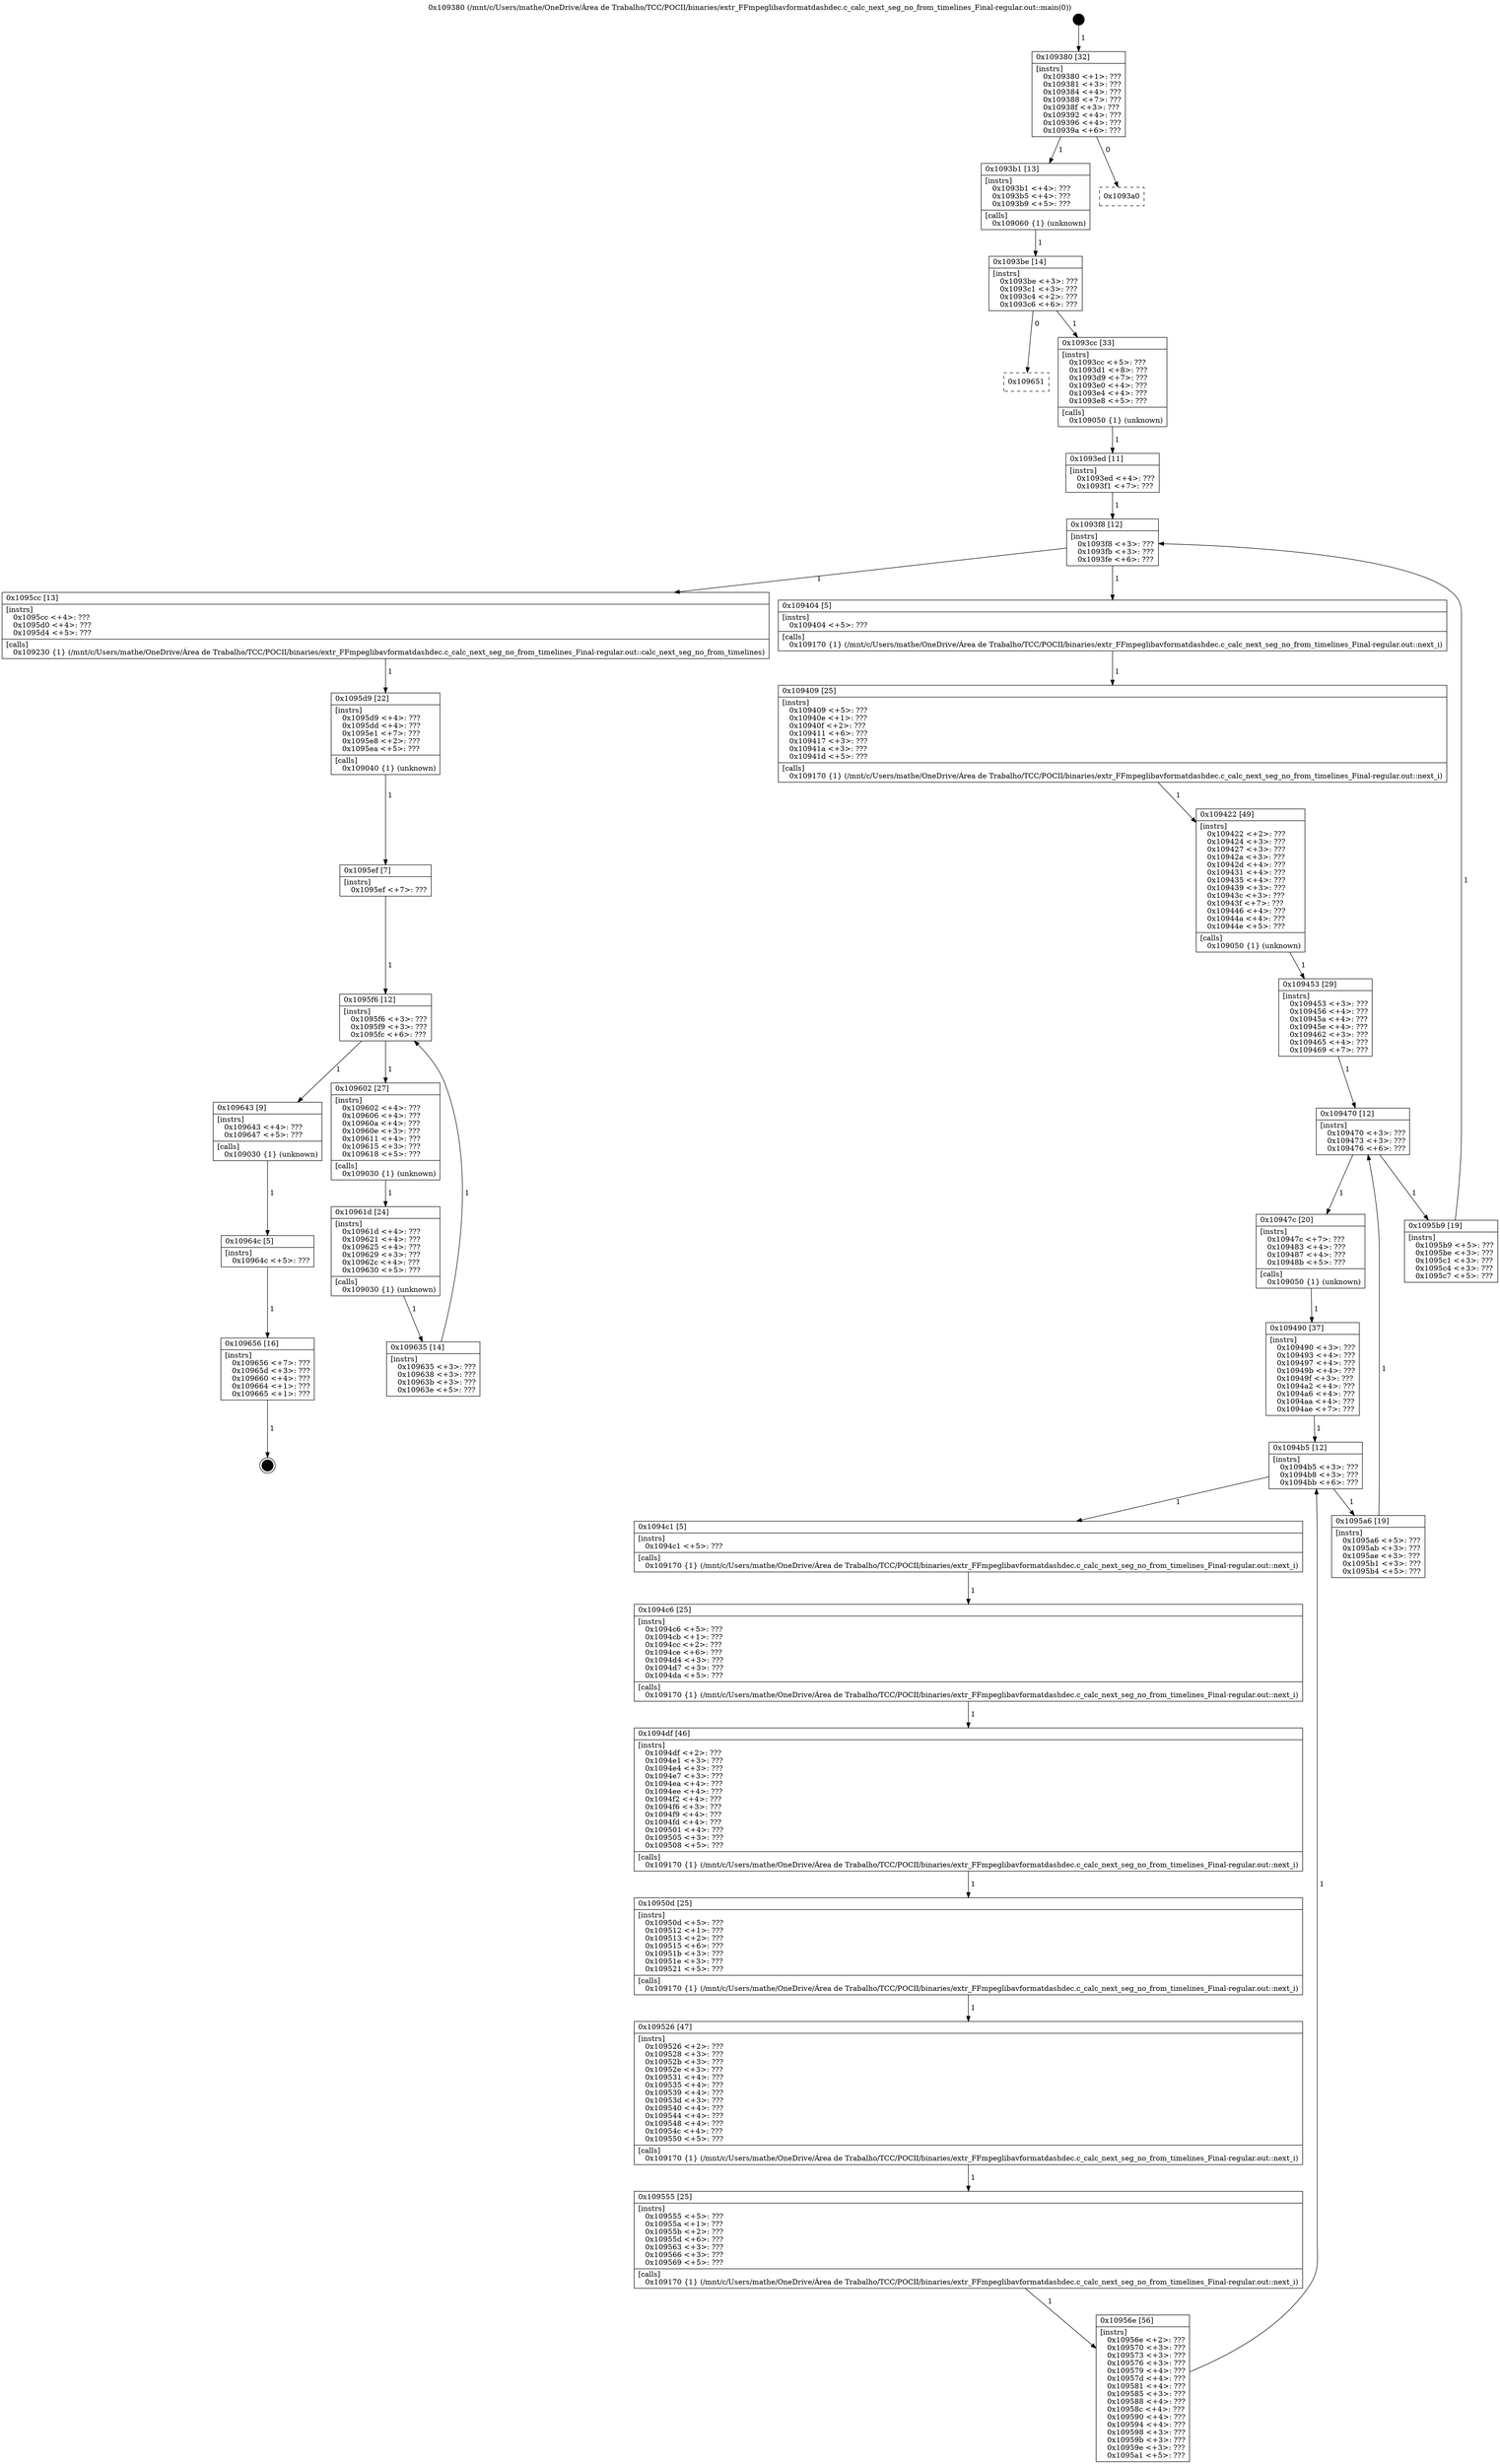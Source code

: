 digraph "0x109380" {
  label = "0x109380 (/mnt/c/Users/mathe/OneDrive/Área de Trabalho/TCC/POCII/binaries/extr_FFmpeglibavformatdashdec.c_calc_next_seg_no_from_timelines_Final-regular.out::main(0))"
  labelloc = "t"
  node[shape=record]

  Entry [label="",width=0.3,height=0.3,shape=circle,fillcolor=black,style=filled]
  "0x109380" [label="{
     0x109380 [32]\l
     | [instrs]\l
     &nbsp;&nbsp;0x109380 \<+1\>: ???\l
     &nbsp;&nbsp;0x109381 \<+3\>: ???\l
     &nbsp;&nbsp;0x109384 \<+4\>: ???\l
     &nbsp;&nbsp;0x109388 \<+7\>: ???\l
     &nbsp;&nbsp;0x10938f \<+3\>: ???\l
     &nbsp;&nbsp;0x109392 \<+4\>: ???\l
     &nbsp;&nbsp;0x109396 \<+4\>: ???\l
     &nbsp;&nbsp;0x10939a \<+6\>: ???\l
  }"]
  "0x1093b1" [label="{
     0x1093b1 [13]\l
     | [instrs]\l
     &nbsp;&nbsp;0x1093b1 \<+4\>: ???\l
     &nbsp;&nbsp;0x1093b5 \<+4\>: ???\l
     &nbsp;&nbsp;0x1093b9 \<+5\>: ???\l
     | [calls]\l
     &nbsp;&nbsp;0x109060 \{1\} (unknown)\l
  }"]
  "0x1093a0" [label="{
     0x1093a0\l
  }", style=dashed]
  "0x1093be" [label="{
     0x1093be [14]\l
     | [instrs]\l
     &nbsp;&nbsp;0x1093be \<+3\>: ???\l
     &nbsp;&nbsp;0x1093c1 \<+3\>: ???\l
     &nbsp;&nbsp;0x1093c4 \<+2\>: ???\l
     &nbsp;&nbsp;0x1093c6 \<+6\>: ???\l
  }"]
  "0x109651" [label="{
     0x109651\l
  }", style=dashed]
  "0x1093cc" [label="{
     0x1093cc [33]\l
     | [instrs]\l
     &nbsp;&nbsp;0x1093cc \<+5\>: ???\l
     &nbsp;&nbsp;0x1093d1 \<+8\>: ???\l
     &nbsp;&nbsp;0x1093d9 \<+7\>: ???\l
     &nbsp;&nbsp;0x1093e0 \<+4\>: ???\l
     &nbsp;&nbsp;0x1093e4 \<+4\>: ???\l
     &nbsp;&nbsp;0x1093e8 \<+5\>: ???\l
     | [calls]\l
     &nbsp;&nbsp;0x109050 \{1\} (unknown)\l
  }"]
  Exit [label="",width=0.3,height=0.3,shape=circle,fillcolor=black,style=filled,peripheries=2]
  "0x1093f8" [label="{
     0x1093f8 [12]\l
     | [instrs]\l
     &nbsp;&nbsp;0x1093f8 \<+3\>: ???\l
     &nbsp;&nbsp;0x1093fb \<+3\>: ???\l
     &nbsp;&nbsp;0x1093fe \<+6\>: ???\l
  }"]
  "0x1095cc" [label="{
     0x1095cc [13]\l
     | [instrs]\l
     &nbsp;&nbsp;0x1095cc \<+4\>: ???\l
     &nbsp;&nbsp;0x1095d0 \<+4\>: ???\l
     &nbsp;&nbsp;0x1095d4 \<+5\>: ???\l
     | [calls]\l
     &nbsp;&nbsp;0x109230 \{1\} (/mnt/c/Users/mathe/OneDrive/Área de Trabalho/TCC/POCII/binaries/extr_FFmpeglibavformatdashdec.c_calc_next_seg_no_from_timelines_Final-regular.out::calc_next_seg_no_from_timelines)\l
  }"]
  "0x109404" [label="{
     0x109404 [5]\l
     | [instrs]\l
     &nbsp;&nbsp;0x109404 \<+5\>: ???\l
     | [calls]\l
     &nbsp;&nbsp;0x109170 \{1\} (/mnt/c/Users/mathe/OneDrive/Área de Trabalho/TCC/POCII/binaries/extr_FFmpeglibavformatdashdec.c_calc_next_seg_no_from_timelines_Final-regular.out::next_i)\l
  }"]
  "0x109409" [label="{
     0x109409 [25]\l
     | [instrs]\l
     &nbsp;&nbsp;0x109409 \<+5\>: ???\l
     &nbsp;&nbsp;0x10940e \<+1\>: ???\l
     &nbsp;&nbsp;0x10940f \<+2\>: ???\l
     &nbsp;&nbsp;0x109411 \<+6\>: ???\l
     &nbsp;&nbsp;0x109417 \<+3\>: ???\l
     &nbsp;&nbsp;0x10941a \<+3\>: ???\l
     &nbsp;&nbsp;0x10941d \<+5\>: ???\l
     | [calls]\l
     &nbsp;&nbsp;0x109170 \{1\} (/mnt/c/Users/mathe/OneDrive/Área de Trabalho/TCC/POCII/binaries/extr_FFmpeglibavformatdashdec.c_calc_next_seg_no_from_timelines_Final-regular.out::next_i)\l
  }"]
  "0x109422" [label="{
     0x109422 [49]\l
     | [instrs]\l
     &nbsp;&nbsp;0x109422 \<+2\>: ???\l
     &nbsp;&nbsp;0x109424 \<+3\>: ???\l
     &nbsp;&nbsp;0x109427 \<+3\>: ???\l
     &nbsp;&nbsp;0x10942a \<+3\>: ???\l
     &nbsp;&nbsp;0x10942d \<+4\>: ???\l
     &nbsp;&nbsp;0x109431 \<+4\>: ???\l
     &nbsp;&nbsp;0x109435 \<+4\>: ???\l
     &nbsp;&nbsp;0x109439 \<+3\>: ???\l
     &nbsp;&nbsp;0x10943c \<+3\>: ???\l
     &nbsp;&nbsp;0x10943f \<+7\>: ???\l
     &nbsp;&nbsp;0x109446 \<+4\>: ???\l
     &nbsp;&nbsp;0x10944a \<+4\>: ???\l
     &nbsp;&nbsp;0x10944e \<+5\>: ???\l
     | [calls]\l
     &nbsp;&nbsp;0x109050 \{1\} (unknown)\l
  }"]
  "0x109470" [label="{
     0x109470 [12]\l
     | [instrs]\l
     &nbsp;&nbsp;0x109470 \<+3\>: ???\l
     &nbsp;&nbsp;0x109473 \<+3\>: ???\l
     &nbsp;&nbsp;0x109476 \<+6\>: ???\l
  }"]
  "0x1095b9" [label="{
     0x1095b9 [19]\l
     | [instrs]\l
     &nbsp;&nbsp;0x1095b9 \<+5\>: ???\l
     &nbsp;&nbsp;0x1095be \<+3\>: ???\l
     &nbsp;&nbsp;0x1095c1 \<+3\>: ???\l
     &nbsp;&nbsp;0x1095c4 \<+3\>: ???\l
     &nbsp;&nbsp;0x1095c7 \<+5\>: ???\l
  }"]
  "0x10947c" [label="{
     0x10947c [20]\l
     | [instrs]\l
     &nbsp;&nbsp;0x10947c \<+7\>: ???\l
     &nbsp;&nbsp;0x109483 \<+4\>: ???\l
     &nbsp;&nbsp;0x109487 \<+4\>: ???\l
     &nbsp;&nbsp;0x10948b \<+5\>: ???\l
     | [calls]\l
     &nbsp;&nbsp;0x109050 \{1\} (unknown)\l
  }"]
  "0x1094b5" [label="{
     0x1094b5 [12]\l
     | [instrs]\l
     &nbsp;&nbsp;0x1094b5 \<+3\>: ???\l
     &nbsp;&nbsp;0x1094b8 \<+3\>: ???\l
     &nbsp;&nbsp;0x1094bb \<+6\>: ???\l
  }"]
  "0x1095a6" [label="{
     0x1095a6 [19]\l
     | [instrs]\l
     &nbsp;&nbsp;0x1095a6 \<+5\>: ???\l
     &nbsp;&nbsp;0x1095ab \<+3\>: ???\l
     &nbsp;&nbsp;0x1095ae \<+3\>: ???\l
     &nbsp;&nbsp;0x1095b1 \<+3\>: ???\l
     &nbsp;&nbsp;0x1095b4 \<+5\>: ???\l
  }"]
  "0x1094c1" [label="{
     0x1094c1 [5]\l
     | [instrs]\l
     &nbsp;&nbsp;0x1094c1 \<+5\>: ???\l
     | [calls]\l
     &nbsp;&nbsp;0x109170 \{1\} (/mnt/c/Users/mathe/OneDrive/Área de Trabalho/TCC/POCII/binaries/extr_FFmpeglibavformatdashdec.c_calc_next_seg_no_from_timelines_Final-regular.out::next_i)\l
  }"]
  "0x1094c6" [label="{
     0x1094c6 [25]\l
     | [instrs]\l
     &nbsp;&nbsp;0x1094c6 \<+5\>: ???\l
     &nbsp;&nbsp;0x1094cb \<+1\>: ???\l
     &nbsp;&nbsp;0x1094cc \<+2\>: ???\l
     &nbsp;&nbsp;0x1094ce \<+6\>: ???\l
     &nbsp;&nbsp;0x1094d4 \<+3\>: ???\l
     &nbsp;&nbsp;0x1094d7 \<+3\>: ???\l
     &nbsp;&nbsp;0x1094da \<+5\>: ???\l
     | [calls]\l
     &nbsp;&nbsp;0x109170 \{1\} (/mnt/c/Users/mathe/OneDrive/Área de Trabalho/TCC/POCII/binaries/extr_FFmpeglibavformatdashdec.c_calc_next_seg_no_from_timelines_Final-regular.out::next_i)\l
  }"]
  "0x1094df" [label="{
     0x1094df [46]\l
     | [instrs]\l
     &nbsp;&nbsp;0x1094df \<+2\>: ???\l
     &nbsp;&nbsp;0x1094e1 \<+3\>: ???\l
     &nbsp;&nbsp;0x1094e4 \<+3\>: ???\l
     &nbsp;&nbsp;0x1094e7 \<+3\>: ???\l
     &nbsp;&nbsp;0x1094ea \<+4\>: ???\l
     &nbsp;&nbsp;0x1094ee \<+4\>: ???\l
     &nbsp;&nbsp;0x1094f2 \<+4\>: ???\l
     &nbsp;&nbsp;0x1094f6 \<+3\>: ???\l
     &nbsp;&nbsp;0x1094f9 \<+4\>: ???\l
     &nbsp;&nbsp;0x1094fd \<+4\>: ???\l
     &nbsp;&nbsp;0x109501 \<+4\>: ???\l
     &nbsp;&nbsp;0x109505 \<+3\>: ???\l
     &nbsp;&nbsp;0x109508 \<+5\>: ???\l
     | [calls]\l
     &nbsp;&nbsp;0x109170 \{1\} (/mnt/c/Users/mathe/OneDrive/Área de Trabalho/TCC/POCII/binaries/extr_FFmpeglibavformatdashdec.c_calc_next_seg_no_from_timelines_Final-regular.out::next_i)\l
  }"]
  "0x10950d" [label="{
     0x10950d [25]\l
     | [instrs]\l
     &nbsp;&nbsp;0x10950d \<+5\>: ???\l
     &nbsp;&nbsp;0x109512 \<+1\>: ???\l
     &nbsp;&nbsp;0x109513 \<+2\>: ???\l
     &nbsp;&nbsp;0x109515 \<+6\>: ???\l
     &nbsp;&nbsp;0x10951b \<+3\>: ???\l
     &nbsp;&nbsp;0x10951e \<+3\>: ???\l
     &nbsp;&nbsp;0x109521 \<+5\>: ???\l
     | [calls]\l
     &nbsp;&nbsp;0x109170 \{1\} (/mnt/c/Users/mathe/OneDrive/Área de Trabalho/TCC/POCII/binaries/extr_FFmpeglibavformatdashdec.c_calc_next_seg_no_from_timelines_Final-regular.out::next_i)\l
  }"]
  "0x109526" [label="{
     0x109526 [47]\l
     | [instrs]\l
     &nbsp;&nbsp;0x109526 \<+2\>: ???\l
     &nbsp;&nbsp;0x109528 \<+3\>: ???\l
     &nbsp;&nbsp;0x10952b \<+3\>: ???\l
     &nbsp;&nbsp;0x10952e \<+3\>: ???\l
     &nbsp;&nbsp;0x109531 \<+4\>: ???\l
     &nbsp;&nbsp;0x109535 \<+4\>: ???\l
     &nbsp;&nbsp;0x109539 \<+4\>: ???\l
     &nbsp;&nbsp;0x10953d \<+3\>: ???\l
     &nbsp;&nbsp;0x109540 \<+4\>: ???\l
     &nbsp;&nbsp;0x109544 \<+4\>: ???\l
     &nbsp;&nbsp;0x109548 \<+4\>: ???\l
     &nbsp;&nbsp;0x10954c \<+4\>: ???\l
     &nbsp;&nbsp;0x109550 \<+5\>: ???\l
     | [calls]\l
     &nbsp;&nbsp;0x109170 \{1\} (/mnt/c/Users/mathe/OneDrive/Área de Trabalho/TCC/POCII/binaries/extr_FFmpeglibavformatdashdec.c_calc_next_seg_no_from_timelines_Final-regular.out::next_i)\l
  }"]
  "0x109555" [label="{
     0x109555 [25]\l
     | [instrs]\l
     &nbsp;&nbsp;0x109555 \<+5\>: ???\l
     &nbsp;&nbsp;0x10955a \<+1\>: ???\l
     &nbsp;&nbsp;0x10955b \<+2\>: ???\l
     &nbsp;&nbsp;0x10955d \<+6\>: ???\l
     &nbsp;&nbsp;0x109563 \<+3\>: ???\l
     &nbsp;&nbsp;0x109566 \<+3\>: ???\l
     &nbsp;&nbsp;0x109569 \<+5\>: ???\l
     | [calls]\l
     &nbsp;&nbsp;0x109170 \{1\} (/mnt/c/Users/mathe/OneDrive/Área de Trabalho/TCC/POCII/binaries/extr_FFmpeglibavformatdashdec.c_calc_next_seg_no_from_timelines_Final-regular.out::next_i)\l
  }"]
  "0x10956e" [label="{
     0x10956e [56]\l
     | [instrs]\l
     &nbsp;&nbsp;0x10956e \<+2\>: ???\l
     &nbsp;&nbsp;0x109570 \<+3\>: ???\l
     &nbsp;&nbsp;0x109573 \<+3\>: ???\l
     &nbsp;&nbsp;0x109576 \<+3\>: ???\l
     &nbsp;&nbsp;0x109579 \<+4\>: ???\l
     &nbsp;&nbsp;0x10957d \<+4\>: ???\l
     &nbsp;&nbsp;0x109581 \<+4\>: ???\l
     &nbsp;&nbsp;0x109585 \<+3\>: ???\l
     &nbsp;&nbsp;0x109588 \<+4\>: ???\l
     &nbsp;&nbsp;0x10958c \<+4\>: ???\l
     &nbsp;&nbsp;0x109590 \<+4\>: ???\l
     &nbsp;&nbsp;0x109594 \<+4\>: ???\l
     &nbsp;&nbsp;0x109598 \<+3\>: ???\l
     &nbsp;&nbsp;0x10959b \<+3\>: ???\l
     &nbsp;&nbsp;0x10959e \<+3\>: ???\l
     &nbsp;&nbsp;0x1095a1 \<+5\>: ???\l
  }"]
  "0x109490" [label="{
     0x109490 [37]\l
     | [instrs]\l
     &nbsp;&nbsp;0x109490 \<+3\>: ???\l
     &nbsp;&nbsp;0x109493 \<+4\>: ???\l
     &nbsp;&nbsp;0x109497 \<+4\>: ???\l
     &nbsp;&nbsp;0x10949b \<+4\>: ???\l
     &nbsp;&nbsp;0x10949f \<+3\>: ???\l
     &nbsp;&nbsp;0x1094a2 \<+4\>: ???\l
     &nbsp;&nbsp;0x1094a6 \<+4\>: ???\l
     &nbsp;&nbsp;0x1094aa \<+4\>: ???\l
     &nbsp;&nbsp;0x1094ae \<+7\>: ???\l
  }"]
  "0x109656" [label="{
     0x109656 [16]\l
     | [instrs]\l
     &nbsp;&nbsp;0x109656 \<+7\>: ???\l
     &nbsp;&nbsp;0x10965d \<+3\>: ???\l
     &nbsp;&nbsp;0x109660 \<+4\>: ???\l
     &nbsp;&nbsp;0x109664 \<+1\>: ???\l
     &nbsp;&nbsp;0x109665 \<+1\>: ???\l
  }"]
  "0x109453" [label="{
     0x109453 [29]\l
     | [instrs]\l
     &nbsp;&nbsp;0x109453 \<+3\>: ???\l
     &nbsp;&nbsp;0x109456 \<+4\>: ???\l
     &nbsp;&nbsp;0x10945a \<+4\>: ???\l
     &nbsp;&nbsp;0x10945e \<+4\>: ???\l
     &nbsp;&nbsp;0x109462 \<+3\>: ???\l
     &nbsp;&nbsp;0x109465 \<+4\>: ???\l
     &nbsp;&nbsp;0x109469 \<+7\>: ???\l
  }"]
  "0x10964c" [label="{
     0x10964c [5]\l
     | [instrs]\l
     &nbsp;&nbsp;0x10964c \<+5\>: ???\l
  }"]
  "0x1093ed" [label="{
     0x1093ed [11]\l
     | [instrs]\l
     &nbsp;&nbsp;0x1093ed \<+4\>: ???\l
     &nbsp;&nbsp;0x1093f1 \<+7\>: ???\l
  }"]
  "0x1095d9" [label="{
     0x1095d9 [22]\l
     | [instrs]\l
     &nbsp;&nbsp;0x1095d9 \<+4\>: ???\l
     &nbsp;&nbsp;0x1095dd \<+4\>: ???\l
     &nbsp;&nbsp;0x1095e1 \<+7\>: ???\l
     &nbsp;&nbsp;0x1095e8 \<+2\>: ???\l
     &nbsp;&nbsp;0x1095ea \<+5\>: ???\l
     | [calls]\l
     &nbsp;&nbsp;0x109040 \{1\} (unknown)\l
  }"]
  "0x1095f6" [label="{
     0x1095f6 [12]\l
     | [instrs]\l
     &nbsp;&nbsp;0x1095f6 \<+3\>: ???\l
     &nbsp;&nbsp;0x1095f9 \<+3\>: ???\l
     &nbsp;&nbsp;0x1095fc \<+6\>: ???\l
  }"]
  "0x109643" [label="{
     0x109643 [9]\l
     | [instrs]\l
     &nbsp;&nbsp;0x109643 \<+4\>: ???\l
     &nbsp;&nbsp;0x109647 \<+5\>: ???\l
     | [calls]\l
     &nbsp;&nbsp;0x109030 \{1\} (unknown)\l
  }"]
  "0x109602" [label="{
     0x109602 [27]\l
     | [instrs]\l
     &nbsp;&nbsp;0x109602 \<+4\>: ???\l
     &nbsp;&nbsp;0x109606 \<+4\>: ???\l
     &nbsp;&nbsp;0x10960a \<+4\>: ???\l
     &nbsp;&nbsp;0x10960e \<+3\>: ???\l
     &nbsp;&nbsp;0x109611 \<+4\>: ???\l
     &nbsp;&nbsp;0x109615 \<+3\>: ???\l
     &nbsp;&nbsp;0x109618 \<+5\>: ???\l
     | [calls]\l
     &nbsp;&nbsp;0x109030 \{1\} (unknown)\l
  }"]
  "0x10961d" [label="{
     0x10961d [24]\l
     | [instrs]\l
     &nbsp;&nbsp;0x10961d \<+4\>: ???\l
     &nbsp;&nbsp;0x109621 \<+4\>: ???\l
     &nbsp;&nbsp;0x109625 \<+4\>: ???\l
     &nbsp;&nbsp;0x109629 \<+3\>: ???\l
     &nbsp;&nbsp;0x10962c \<+4\>: ???\l
     &nbsp;&nbsp;0x109630 \<+5\>: ???\l
     | [calls]\l
     &nbsp;&nbsp;0x109030 \{1\} (unknown)\l
  }"]
  "0x109635" [label="{
     0x109635 [14]\l
     | [instrs]\l
     &nbsp;&nbsp;0x109635 \<+3\>: ???\l
     &nbsp;&nbsp;0x109638 \<+3\>: ???\l
     &nbsp;&nbsp;0x10963b \<+3\>: ???\l
     &nbsp;&nbsp;0x10963e \<+5\>: ???\l
  }"]
  "0x1095ef" [label="{
     0x1095ef [7]\l
     | [instrs]\l
     &nbsp;&nbsp;0x1095ef \<+7\>: ???\l
  }"]
  Entry -> "0x109380" [label=" 1"]
  "0x109380" -> "0x1093b1" [label=" 1"]
  "0x109380" -> "0x1093a0" [label=" 0"]
  "0x1093b1" -> "0x1093be" [label=" 1"]
  "0x1093be" -> "0x109651" [label=" 0"]
  "0x1093be" -> "0x1093cc" [label=" 1"]
  "0x109656" -> Exit [label=" 1"]
  "0x1093cc" -> "0x1093ed" [label=" 1"]
  "0x1093f8" -> "0x1095cc" [label=" 1"]
  "0x1093f8" -> "0x109404" [label=" 1"]
  "0x109404" -> "0x109409" [label=" 1"]
  "0x109409" -> "0x109422" [label=" 1"]
  "0x109422" -> "0x109453" [label=" 1"]
  "0x109470" -> "0x1095b9" [label=" 1"]
  "0x109470" -> "0x10947c" [label=" 1"]
  "0x10947c" -> "0x109490" [label=" 1"]
  "0x1094b5" -> "0x1095a6" [label=" 1"]
  "0x1094b5" -> "0x1094c1" [label=" 1"]
  "0x1094c1" -> "0x1094c6" [label=" 1"]
  "0x1094c6" -> "0x1094df" [label=" 1"]
  "0x1094df" -> "0x10950d" [label=" 1"]
  "0x10950d" -> "0x109526" [label=" 1"]
  "0x109526" -> "0x109555" [label=" 1"]
  "0x109555" -> "0x10956e" [label=" 1"]
  "0x109490" -> "0x1094b5" [label=" 1"]
  "0x10956e" -> "0x1094b5" [label=" 1"]
  "0x10964c" -> "0x109656" [label=" 1"]
  "0x109453" -> "0x109470" [label=" 1"]
  "0x1095a6" -> "0x109470" [label=" 1"]
  "0x109643" -> "0x10964c" [label=" 1"]
  "0x1093ed" -> "0x1093f8" [label=" 1"]
  "0x1095b9" -> "0x1093f8" [label=" 1"]
  "0x1095cc" -> "0x1095d9" [label=" 1"]
  "0x1095d9" -> "0x1095ef" [label=" 1"]
  "0x1095f6" -> "0x109643" [label=" 1"]
  "0x1095f6" -> "0x109602" [label=" 1"]
  "0x109602" -> "0x10961d" [label=" 1"]
  "0x10961d" -> "0x109635" [label=" 1"]
  "0x1095ef" -> "0x1095f6" [label=" 1"]
  "0x109635" -> "0x1095f6" [label=" 1"]
}

